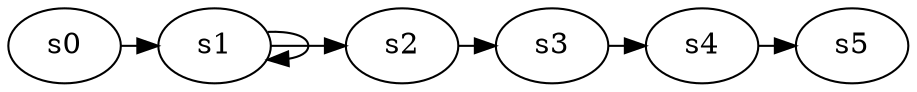 digraph game_0095_chain_6 {
    s0 [name="s0", player=0, target=1];
    s1 [name="s1", player=1];
    s2 [name="s2", player=0];
    s3 [name="s3", player=1];
    s4 [name="s4", player=0];
    s5 [name="s5", player=1];

    s0 -> s1 [constraint="time == 1 || time == 7 || time == 14 || time == 18"];
    s1 -> s2 [constraint="time % 4 == 2"];
    s2 -> s3 [constraint="time % 4 == 0"];
    s3 -> s4 [constraint="time % 3 == 2"];
    s4 -> s5 [constraint="time % 5 == 0"];
    s1 -> s1 [constraint="time % 2 == 0"];
}
